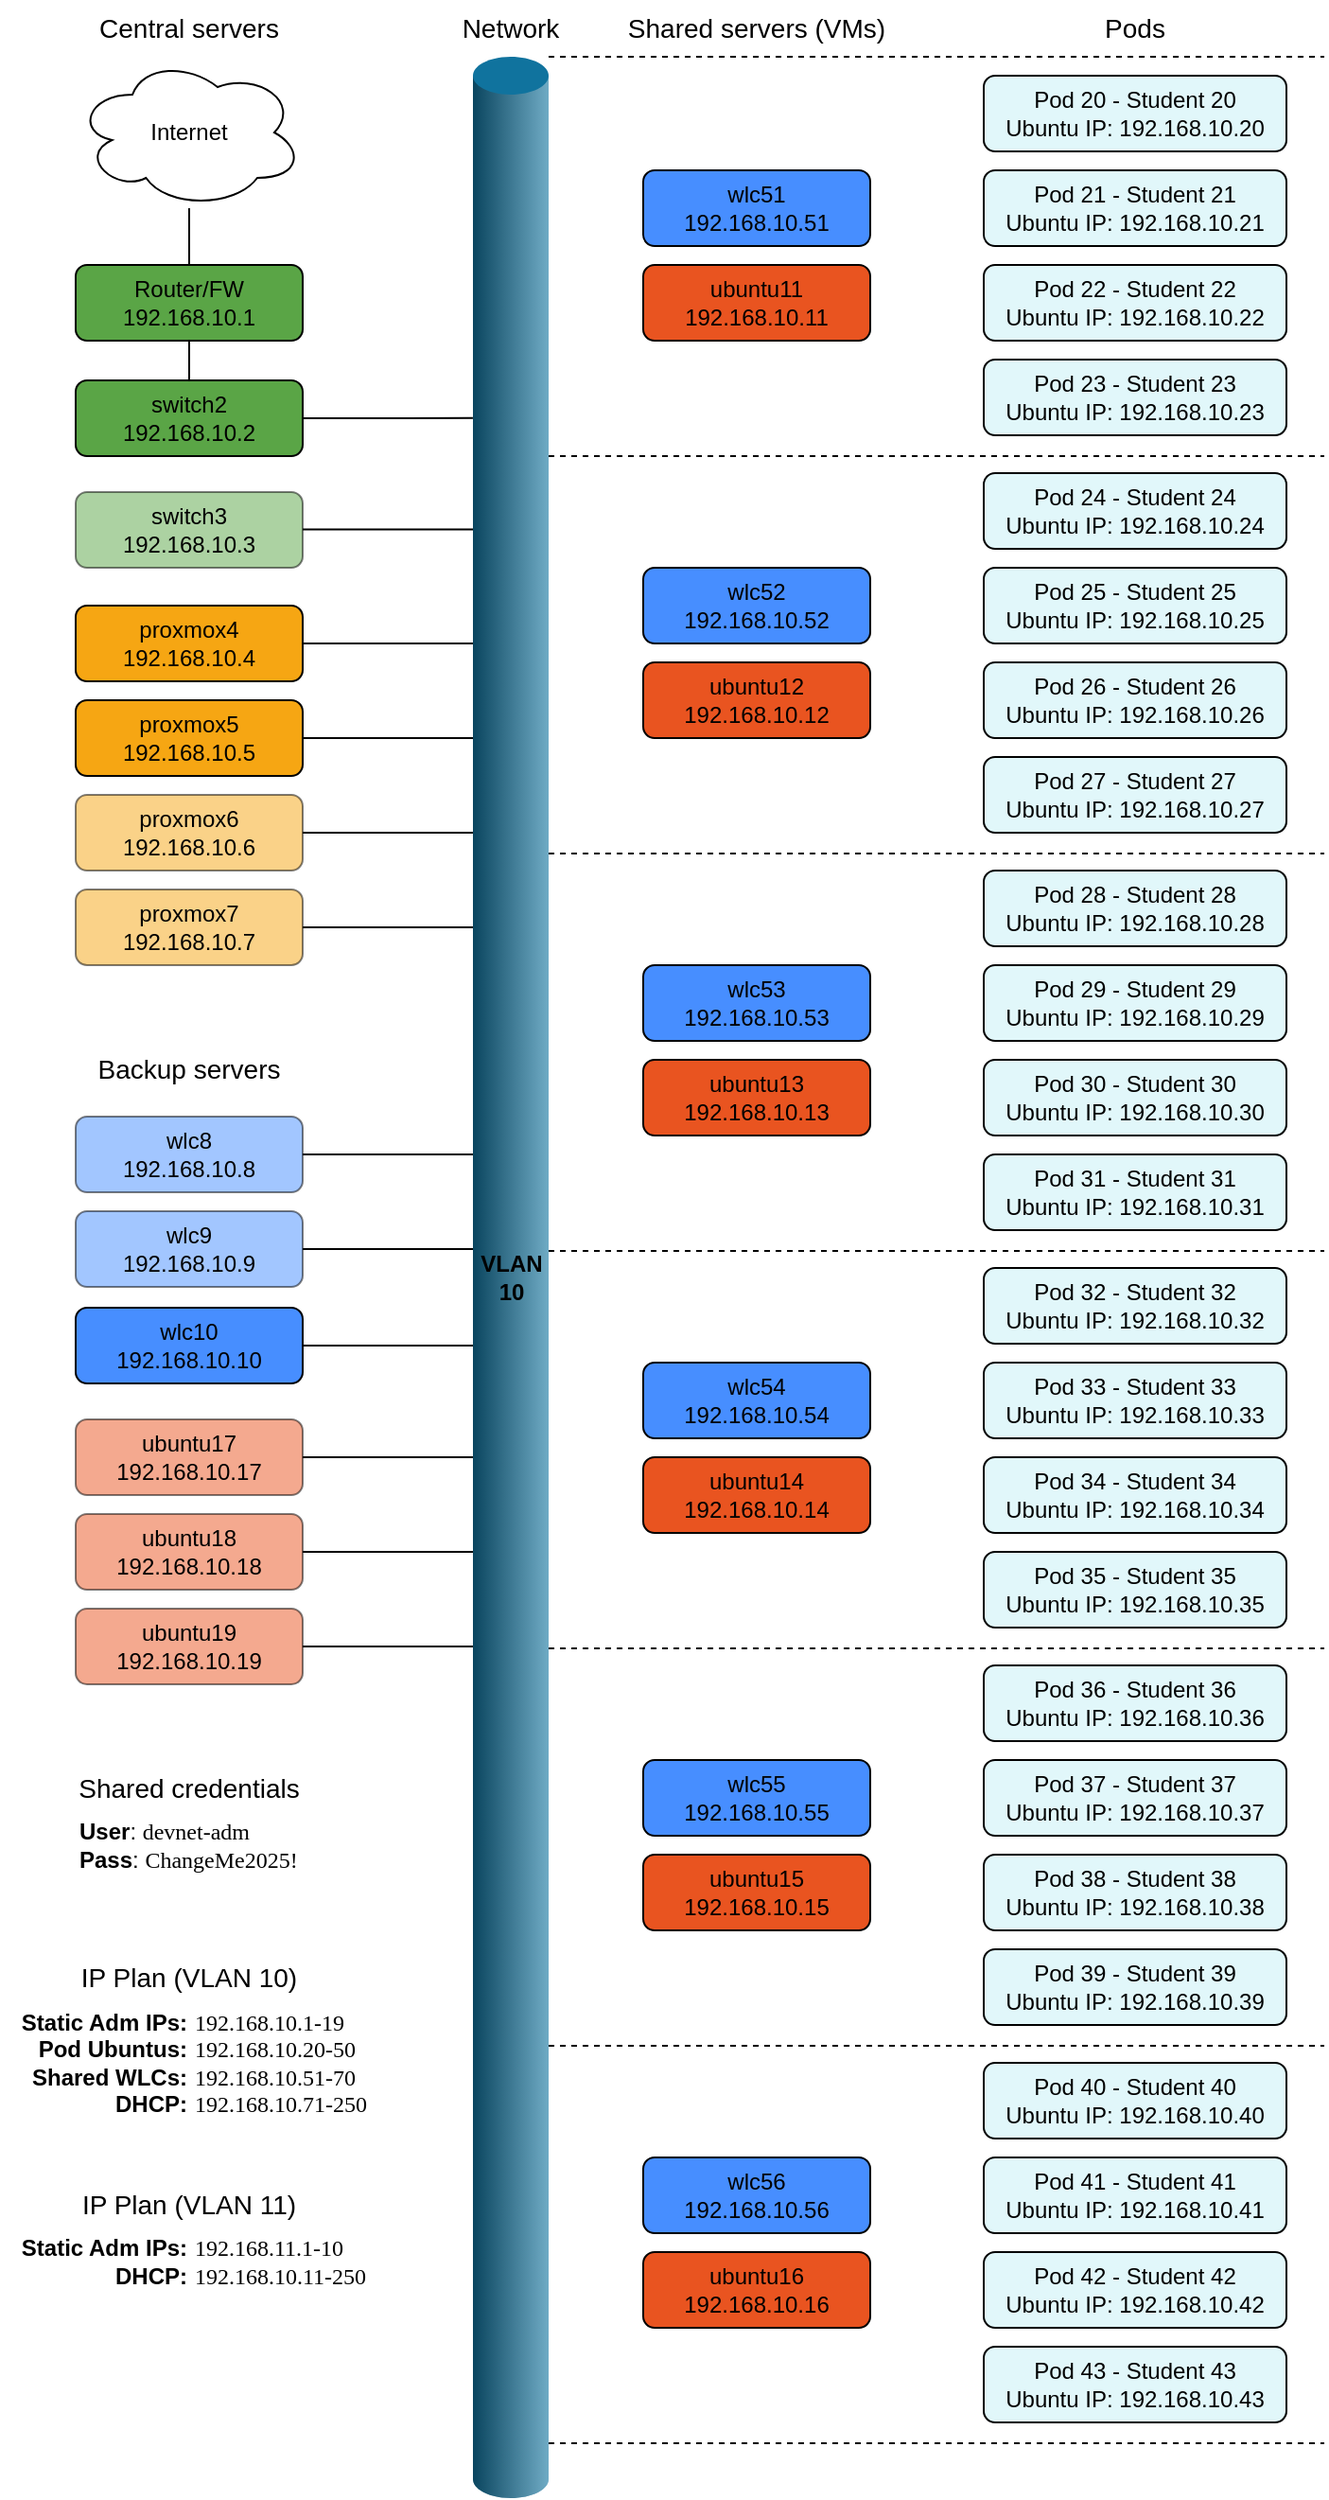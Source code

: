 <mxfile version="28.0.6">
  <diagram name="Lab Topology" id="lab-topology">
    <mxGraphModel dx="2419" dy="1299" grid="1" gridSize="10" guides="1" tooltips="1" connect="1" arrows="1" fold="1" page="1" pageScale="1" pageWidth="2000" pageHeight="2000" math="0" shadow="0">
      <root>
        <mxCell id="0" />
        <mxCell id="1" parent="0" />
        <mxCell id="JF7ul_cEhmW1xDyU_TWV-47" value="" style="edgeStyle=orthogonalEdgeStyle;shape=connector;rounded=1;orthogonalLoop=1;jettySize=auto;html=1;strokeColor=default;align=center;verticalAlign=middle;fontFamily=Helvetica;fontSize=11;fontColor=default;labelBackgroundColor=default;endArrow=none;endFill=0;" parent="1" source="3" target="JF7ul_cEhmW1xDyU_TWV-30" edge="1">
          <mxGeometry relative="1" as="geometry" />
        </mxCell>
        <mxCell id="3" value="Router/FW&lt;br&gt;192.168.10.1" style="rounded=1;whiteSpace=wrap;html=1;fillColor=#5AA546;" parent="1" vertex="1">
          <mxGeometry x="60" y="150" width="120" height="40" as="geometry" />
        </mxCell>
        <mxCell id="JF7ul_cEhmW1xDyU_TWV-48" value="" style="edgeStyle=orthogonalEdgeStyle;shape=connector;rounded=1;orthogonalLoop=1;jettySize=auto;html=1;strokeColor=default;align=center;verticalAlign=middle;fontFamily=Helvetica;fontSize=11;fontColor=default;labelBackgroundColor=default;endArrow=none;endFill=0;entryX=-0.001;entryY=0.294;entryDx=0;entryDy=0;entryPerimeter=0;" parent="1" source="5" edge="1">
          <mxGeometry relative="1" as="geometry">
            <mxPoint x="269.96" y="230.92" as="targetPoint" />
          </mxGeometry>
        </mxCell>
        <mxCell id="5" value="switch2&#xa;192.168.10.2" style="rounded=1;whiteSpace=wrap;html=1;fillColor=#5AA546;" parent="1" vertex="1">
          <mxGeometry x="60" y="211" width="120" height="40" as="geometry" />
        </mxCell>
        <mxCell id="6" value="switch3&#xa;192.168.10.3" style="rounded=1;whiteSpace=wrap;html=1;fillColor=#5AA546;opacity=50;" parent="1" vertex="1">
          <mxGeometry x="60" y="270" width="120" height="40" as="geometry" />
        </mxCell>
        <mxCell id="7" style="edgeStyle=orthogonalEdgeStyle;endArrow=none;html=1;endFill=0;" parent="1" source="3" target="5" edge="1">
          <mxGeometry relative="1" as="geometry" />
        </mxCell>
        <mxCell id="9" value="proxmox4&#xa;192.168.10.4" style="rounded=1;whiteSpace=wrap;html=1;fillColor=#F6A613;" parent="1" vertex="1">
          <mxGeometry x="60" y="330" width="120" height="40" as="geometry" />
        </mxCell>
        <mxCell id="10" value="proxmox5&#xa;192.168.10.5" style="rounded=1;whiteSpace=wrap;html=1;fillColor=#F6A613;" parent="1" vertex="1">
          <mxGeometry x="60" y="380" width="120" height="40" as="geometry" />
        </mxCell>
        <mxCell id="11" value="proxmox6&#xa;192.168.10.6" style="rounded=1;whiteSpace=wrap;html=1;fillColor=#F6A613;opacity=50;" parent="1" vertex="1">
          <mxGeometry x="60" y="430" width="120" height="40" as="geometry" />
        </mxCell>
        <mxCell id="12" value="proxmox7&#xa;192.168.10.7" style="rounded=1;whiteSpace=wrap;html=1;fillColor=#F6A613;opacity=50;" parent="1" vertex="1">
          <mxGeometry x="60" y="480" width="120" height="40" as="geometry" />
        </mxCell>
        <mxCell id="17" value="wlc8&lt;br&gt;192.168.10.8" style="rounded=1;whiteSpace=wrap;html=1;fillColor=#478EFF;strokeColor=light-dark(#000000,#FFFFFF);opacity=50;" parent="1" vertex="1">
          <mxGeometry x="60" y="600" width="120" height="40" as="geometry" />
        </mxCell>
        <mxCell id="26" value="wlc51&#xa;192.168.10.51" style="rounded=1;whiteSpace=wrap;html=1;fillColor=#478EFF;strokeColor=light-dark(#000000,#FFFFFF);" parent="1" vertex="1">
          <mxGeometry x="360" y="100" width="120" height="40" as="geometry" />
        </mxCell>
        <mxCell id="27" value="ubuntu11&lt;br&gt;192.168.10.11" style="rounded=1;whiteSpace=wrap;html=1;fillColor=#E95420;strokeColor=light-dark(#000000,#FFFFFF);" parent="1" vertex="1">
          <mxGeometry x="360" y="150" width="120" height="40" as="geometry" />
        </mxCell>
        <mxCell id="28" value="Pod 20 - Student 20&lt;div&gt;Ubuntu IP: 192.168.10.20&lt;/div&gt;" style="rounded=1;whiteSpace=wrap;html=1;fillColor=#e1f7fa;" parent="1" vertex="1">
          <mxGeometry x="540" y="50" width="160" height="40" as="geometry" />
        </mxCell>
        <mxCell id="JF7ul_cEhmW1xDyU_TWV-30" value="Internet" style="ellipse;shape=cloud;whiteSpace=wrap;html=1;" parent="1" vertex="1">
          <mxGeometry x="60" y="40" width="120" height="80" as="geometry" />
        </mxCell>
        <mxCell id="JF7ul_cEhmW1xDyU_TWV-37" value="&lt;font&gt;VLAN&lt;/font&gt;&lt;div&gt;&lt;font&gt;10&lt;/font&gt;&lt;/div&gt;" style="verticalLabelPosition=middle;verticalAlign=middle;html=1;shape=mxgraph.infographic.cylinder;fillColor=#10739E;strokeColor=none;labelPosition=center;align=center;fontColor=light-dark(#000000,#000000);fontStyle=1" parent="1" vertex="1">
          <mxGeometry x="270" y="40" width="40" height="1290" as="geometry" />
        </mxCell>
        <mxCell id="JF7ul_cEhmW1xDyU_TWV-49" value="" style="edgeStyle=orthogonalEdgeStyle;shape=connector;rounded=1;orthogonalLoop=1;jettySize=auto;html=1;strokeColor=default;align=center;verticalAlign=middle;fontFamily=Helvetica;fontSize=11;fontColor=default;labelBackgroundColor=default;endArrow=none;endFill=0;entryX=-0.001;entryY=0.294;entryDx=0;entryDy=0;entryPerimeter=0;" parent="1" edge="1">
          <mxGeometry relative="1" as="geometry">
            <mxPoint x="180" y="289.76" as="sourcePoint" />
            <mxPoint x="270" y="289.76" as="targetPoint" />
          </mxGeometry>
        </mxCell>
        <mxCell id="JF7ul_cEhmW1xDyU_TWV-50" value="" style="edgeStyle=orthogonalEdgeStyle;shape=connector;rounded=1;orthogonalLoop=1;jettySize=auto;html=1;strokeColor=default;align=center;verticalAlign=middle;fontFamily=Helvetica;fontSize=11;fontColor=default;labelBackgroundColor=default;endArrow=none;endFill=0;entryX=-0.001;entryY=0.294;entryDx=0;entryDy=0;entryPerimeter=0;" parent="1" edge="1">
          <mxGeometry relative="1" as="geometry">
            <mxPoint x="180" y="350" as="sourcePoint" />
            <mxPoint x="270" y="350" as="targetPoint" />
          </mxGeometry>
        </mxCell>
        <mxCell id="JF7ul_cEhmW1xDyU_TWV-51" value="" style="edgeStyle=orthogonalEdgeStyle;shape=connector;rounded=1;orthogonalLoop=1;jettySize=auto;html=1;strokeColor=default;align=center;verticalAlign=middle;fontFamily=Helvetica;fontSize=11;fontColor=default;labelBackgroundColor=default;endArrow=none;endFill=0;entryX=-0.001;entryY=0.294;entryDx=0;entryDy=0;entryPerimeter=0;" parent="1" edge="1">
          <mxGeometry relative="1" as="geometry">
            <mxPoint x="180" y="400" as="sourcePoint" />
            <mxPoint x="270" y="400" as="targetPoint" />
          </mxGeometry>
        </mxCell>
        <mxCell id="JF7ul_cEhmW1xDyU_TWV-52" value="" style="edgeStyle=orthogonalEdgeStyle;shape=connector;rounded=1;orthogonalLoop=1;jettySize=auto;html=1;strokeColor=default;align=center;verticalAlign=middle;fontFamily=Helvetica;fontSize=11;fontColor=default;labelBackgroundColor=default;endArrow=none;endFill=0;entryX=-0.001;entryY=0.294;entryDx=0;entryDy=0;entryPerimeter=0;" parent="1" edge="1">
          <mxGeometry relative="1" as="geometry">
            <mxPoint x="180" y="450" as="sourcePoint" />
            <mxPoint x="270" y="450" as="targetPoint" />
          </mxGeometry>
        </mxCell>
        <mxCell id="JF7ul_cEhmW1xDyU_TWV-53" value="" style="edgeStyle=orthogonalEdgeStyle;shape=connector;rounded=1;orthogonalLoop=1;jettySize=auto;html=1;strokeColor=default;align=center;verticalAlign=middle;fontFamily=Helvetica;fontSize=11;fontColor=default;labelBackgroundColor=default;endArrow=none;endFill=0;entryX=-0.001;entryY=0.294;entryDx=0;entryDy=0;entryPerimeter=0;" parent="1" edge="1">
          <mxGeometry relative="1" as="geometry">
            <mxPoint x="180" y="500" as="sourcePoint" />
            <mxPoint x="270" y="500" as="targetPoint" />
          </mxGeometry>
        </mxCell>
        <mxCell id="JF7ul_cEhmW1xDyU_TWV-54" value="" style="edgeStyle=orthogonalEdgeStyle;shape=connector;rounded=1;orthogonalLoop=1;jettySize=auto;html=1;strokeColor=default;align=center;verticalAlign=middle;fontFamily=Helvetica;fontSize=11;fontColor=default;labelBackgroundColor=default;endArrow=none;endFill=0;entryX=-0.001;entryY=0.294;entryDx=0;entryDy=0;entryPerimeter=0;" parent="1" edge="1">
          <mxGeometry relative="1" as="geometry">
            <mxPoint x="180" y="620" as="sourcePoint" />
            <mxPoint x="270" y="620" as="targetPoint" />
          </mxGeometry>
        </mxCell>
        <mxCell id="rCJ5eUopM_oF1R0QCjyk-28" value="Central servers" style="text;strokeColor=none;align=center;fillColor=none;html=1;verticalAlign=middle;whiteSpace=wrap;rounded=0;fontSize=14;" parent="1" vertex="1">
          <mxGeometry x="60" y="10" width="120" height="30" as="geometry" />
        </mxCell>
        <mxCell id="rCJ5eUopM_oF1R0QCjyk-29" value="Network" style="text;strokeColor=none;align=center;fillColor=none;html=1;verticalAlign=middle;whiteSpace=wrap;rounded=0;fontSize=14;" parent="1" vertex="1">
          <mxGeometry x="230" y="10" width="120" height="30" as="geometry" />
        </mxCell>
        <mxCell id="rCJ5eUopM_oF1R0QCjyk-30" value="Shared servers (VMs)" style="text;strokeColor=none;align=center;fillColor=none;html=1;verticalAlign=middle;whiteSpace=wrap;rounded=0;fontSize=14;" parent="1" vertex="1">
          <mxGeometry x="340" y="10" width="160" height="30" as="geometry" />
        </mxCell>
        <mxCell id="rCJ5eUopM_oF1R0QCjyk-31" value="Pods" style="text;strokeColor=none;align=center;fillColor=none;html=1;verticalAlign=middle;whiteSpace=wrap;rounded=0;fontSize=14;" parent="1" vertex="1">
          <mxGeometry x="560" y="10" width="120" height="30" as="geometry" />
        </mxCell>
        <mxCell id="rCJ5eUopM_oF1R0QCjyk-33" value="Pod 21 - Student 21&lt;div&gt;Ubuntu IP: 192.168.10.21&lt;/div&gt;" style="rounded=1;whiteSpace=wrap;html=1;fillColor=#e1f7fa;" parent="1" vertex="1">
          <mxGeometry x="540" y="100" width="160" height="40" as="geometry" />
        </mxCell>
        <mxCell id="rCJ5eUopM_oF1R0QCjyk-35" value="Pod 22 - Student 22&lt;div&gt;Ubuntu IP: 192.168.10.22&lt;/div&gt;" style="rounded=1;whiteSpace=wrap;html=1;fillColor=#e1f7fa;" parent="1" vertex="1">
          <mxGeometry x="540" y="150" width="160" height="40" as="geometry" />
        </mxCell>
        <mxCell id="rCJ5eUopM_oF1R0QCjyk-36" value="Pod 23 - Student 23&lt;div&gt;Ubuntu IP: 192.168.10.23&lt;/div&gt;" style="rounded=1;whiteSpace=wrap;html=1;fillColor=#e1f7fa;" parent="1" vertex="1">
          <mxGeometry x="540" y="200" width="160" height="40" as="geometry" />
        </mxCell>
        <mxCell id="rCJ5eUopM_oF1R0QCjyk-37" value="" style="endArrow=none;dashed=1;html=1;rounded=0;" parent="1" edge="1">
          <mxGeometry width="50" height="50" relative="1" as="geometry">
            <mxPoint x="310" y="40" as="sourcePoint" />
            <mxPoint x="720" y="40" as="targetPoint" />
          </mxGeometry>
        </mxCell>
        <mxCell id="rCJ5eUopM_oF1R0QCjyk-38" value="" style="endArrow=none;dashed=1;html=1;rounded=0;" parent="1" edge="1">
          <mxGeometry width="50" height="50" relative="1" as="geometry">
            <mxPoint x="310" y="251" as="sourcePoint" />
            <mxPoint x="720" y="251" as="targetPoint" />
          </mxGeometry>
        </mxCell>
        <mxCell id="rCJ5eUopM_oF1R0QCjyk-39" value="wlc52&lt;br&gt;192.168.10.52" style="rounded=1;whiteSpace=wrap;html=1;fillColor=#478EFF;strokeColor=light-dark(#000000,#FFFFFF);" parent="1" vertex="1">
          <mxGeometry x="360" y="310" width="120" height="40" as="geometry" />
        </mxCell>
        <mxCell id="rCJ5eUopM_oF1R0QCjyk-40" value="ubuntu12&lt;div&gt;192.168.10.12&lt;/div&gt;" style="rounded=1;whiteSpace=wrap;html=1;fillColor=#E95420;strokeColor=light-dark(#000000,#FFFFFF);" parent="1" vertex="1">
          <mxGeometry x="360" y="360" width="120" height="40" as="geometry" />
        </mxCell>
        <mxCell id="rCJ5eUopM_oF1R0QCjyk-41" value="Pod 24 - Student 24&lt;div&gt;Ubuntu IP: 192.168.10.24&lt;/div&gt;" style="rounded=1;whiteSpace=wrap;html=1;fillColor=#e1f7fa;" parent="1" vertex="1">
          <mxGeometry x="540" y="260" width="160" height="40" as="geometry" />
        </mxCell>
        <mxCell id="rCJ5eUopM_oF1R0QCjyk-42" value="Pod 25 - Student 25&lt;div&gt;Ubuntu IP: 192.168.10.25&lt;/div&gt;" style="rounded=1;whiteSpace=wrap;html=1;fillColor=#e1f7fa;" parent="1" vertex="1">
          <mxGeometry x="540" y="310" width="160" height="40" as="geometry" />
        </mxCell>
        <mxCell id="rCJ5eUopM_oF1R0QCjyk-43" value="Pod 26 - Student 26&lt;div&gt;Ubuntu IP: 192.168.10.26&lt;/div&gt;" style="rounded=1;whiteSpace=wrap;html=1;fillColor=#e1f7fa;" parent="1" vertex="1">
          <mxGeometry x="540" y="360" width="160" height="40" as="geometry" />
        </mxCell>
        <mxCell id="rCJ5eUopM_oF1R0QCjyk-44" value="Pod 27 - Student 27&lt;div&gt;Ubuntu IP: 192.168.10.27&lt;/div&gt;" style="rounded=1;whiteSpace=wrap;html=1;fillColor=#e1f7fa;" parent="1" vertex="1">
          <mxGeometry x="540" y="410" width="160" height="40" as="geometry" />
        </mxCell>
        <mxCell id="rCJ5eUopM_oF1R0QCjyk-45" value="" style="endArrow=none;dashed=1;html=1;rounded=0;" parent="1" edge="1">
          <mxGeometry width="50" height="50" relative="1" as="geometry">
            <mxPoint x="310" y="461" as="sourcePoint" />
            <mxPoint x="720" y="461" as="targetPoint" />
          </mxGeometry>
        </mxCell>
        <mxCell id="rCJ5eUopM_oF1R0QCjyk-46" value="wlc54&lt;br&gt;192.168.10.54" style="rounded=1;whiteSpace=wrap;html=1;fillColor=#478EFF;strokeColor=light-dark(#000000,#FFFFFF);" parent="1" vertex="1">
          <mxGeometry x="360" y="730" width="120" height="40" as="geometry" />
        </mxCell>
        <mxCell id="rCJ5eUopM_oF1R0QCjyk-47" value="ubuntu14&lt;br&gt;192.168.10.14" style="rounded=1;whiteSpace=wrap;html=1;fillColor=#E95420;strokeColor=light-dark(#000000,#FFFFFF);" parent="1" vertex="1">
          <mxGeometry x="360" y="780" width="120" height="40" as="geometry" />
        </mxCell>
        <mxCell id="rCJ5eUopM_oF1R0QCjyk-48" value="Pod 32 - Student 32&lt;div&gt;Ubuntu IP: 192.168.10.32&lt;/div&gt;" style="rounded=1;whiteSpace=wrap;html=1;fillColor=#e1f7fa;" parent="1" vertex="1">
          <mxGeometry x="540" y="680" width="160" height="40" as="geometry" />
        </mxCell>
        <mxCell id="rCJ5eUopM_oF1R0QCjyk-49" value="Pod 33 - Student 33&lt;div&gt;Ubuntu IP: 192.168.10.33&lt;/div&gt;" style="rounded=1;whiteSpace=wrap;html=1;fillColor=#e1f7fa;" parent="1" vertex="1">
          <mxGeometry x="540" y="730" width="160" height="40" as="geometry" />
        </mxCell>
        <mxCell id="rCJ5eUopM_oF1R0QCjyk-50" value="Pod 34 - Student 34&lt;div&gt;Ubuntu IP: 192.168.10.34&lt;/div&gt;" style="rounded=1;whiteSpace=wrap;html=1;fillColor=#e1f7fa;" parent="1" vertex="1">
          <mxGeometry x="540" y="780" width="160" height="40" as="geometry" />
        </mxCell>
        <mxCell id="rCJ5eUopM_oF1R0QCjyk-51" value="Pod 35 - Student 35&lt;div&gt;Ubuntu IP: 192.168.10.35&lt;/div&gt;" style="rounded=1;whiteSpace=wrap;html=1;fillColor=#e1f7fa;" parent="1" vertex="1">
          <mxGeometry x="540" y="830" width="160" height="40" as="geometry" />
        </mxCell>
        <mxCell id="rCJ5eUopM_oF1R0QCjyk-52" value="" style="endArrow=none;dashed=1;html=1;rounded=0;" parent="1" edge="1">
          <mxGeometry width="50" height="50" relative="1" as="geometry">
            <mxPoint x="310" y="881" as="sourcePoint" />
            <mxPoint x="720" y="881" as="targetPoint" />
          </mxGeometry>
        </mxCell>
        <mxCell id="rCJ5eUopM_oF1R0QCjyk-53" value="" style="endArrow=none;dashed=1;html=1;rounded=0;" parent="1" edge="1">
          <mxGeometry width="50" height="50" relative="1" as="geometry">
            <mxPoint x="310" y="671" as="sourcePoint" />
            <mxPoint x="720" y="671" as="targetPoint" />
          </mxGeometry>
        </mxCell>
        <mxCell id="rCJ5eUopM_oF1R0QCjyk-54" value="wlc53&lt;br&gt;192.168.10.53" style="rounded=1;whiteSpace=wrap;html=1;fillColor=#478EFF;strokeColor=light-dark(#000000,#FFFFFF);" parent="1" vertex="1">
          <mxGeometry x="360" y="520" width="120" height="40" as="geometry" />
        </mxCell>
        <mxCell id="rCJ5eUopM_oF1R0QCjyk-55" value="ubuntu13&lt;br&gt;192.168.10.13" style="rounded=1;whiteSpace=wrap;html=1;fillColor=#E95420;strokeColor=light-dark(#000000,#FFFFFF);" parent="1" vertex="1">
          <mxGeometry x="360" y="570" width="120" height="40" as="geometry" />
        </mxCell>
        <mxCell id="rCJ5eUopM_oF1R0QCjyk-56" value="Pod 29 - Student 29&lt;div&gt;Ubuntu IP: 192.168.10.29&lt;/div&gt;" style="rounded=1;whiteSpace=wrap;html=1;fillColor=#e1f7fa;" parent="1" vertex="1">
          <mxGeometry x="540" y="520" width="160" height="40" as="geometry" />
        </mxCell>
        <mxCell id="rCJ5eUopM_oF1R0QCjyk-57" value="Pod 30 - Student 30&lt;div&gt;Ubuntu IP: 192.168.10.30&lt;/div&gt;" style="rounded=1;whiteSpace=wrap;html=1;fillColor=#e1f7fa;" parent="1" vertex="1">
          <mxGeometry x="540" y="570" width="160" height="40" as="geometry" />
        </mxCell>
        <mxCell id="rCJ5eUopM_oF1R0QCjyk-58" value="Pod 31 - Student 31&lt;div&gt;Ubuntu IP: 192.168.10.31&lt;/div&gt;" style="rounded=1;whiteSpace=wrap;html=1;fillColor=#e1f7fa;" parent="1" vertex="1">
          <mxGeometry x="540" y="620" width="160" height="40" as="geometry" />
        </mxCell>
        <mxCell id="rCJ5eUopM_oF1R0QCjyk-59" value="Pod 28 - Student 28&lt;div&gt;Ubuntu IP: 192.168.10.28&lt;/div&gt;" style="rounded=1;whiteSpace=wrap;html=1;fillColor=#e1f7fa;" parent="1" vertex="1">
          <mxGeometry x="540" y="470" width="160" height="40" as="geometry" />
        </mxCell>
        <mxCell id="rCJ5eUopM_oF1R0QCjyk-60" value="wlc56&lt;br&gt;192.168.10.56" style="rounded=1;whiteSpace=wrap;html=1;fillColor=#478EFF;strokeColor=light-dark(#000000,#FFFFFF);" parent="1" vertex="1">
          <mxGeometry x="360" y="1150" width="120" height="40" as="geometry" />
        </mxCell>
        <mxCell id="rCJ5eUopM_oF1R0QCjyk-61" value="ubuntu16&lt;br&gt;192.168.10.16" style="rounded=1;whiteSpace=wrap;html=1;fillColor=#E95420;strokeColor=light-dark(#000000,#FFFFFF);" parent="1" vertex="1">
          <mxGeometry x="360" y="1200" width="120" height="40" as="geometry" />
        </mxCell>
        <mxCell id="rCJ5eUopM_oF1R0QCjyk-62" value="Pod 40 - Student 40&lt;div&gt;Ubuntu IP: 192.168.10.40&lt;/div&gt;" style="rounded=1;whiteSpace=wrap;html=1;fillColor=#e1f7fa;" parent="1" vertex="1">
          <mxGeometry x="540" y="1100" width="160" height="40" as="geometry" />
        </mxCell>
        <mxCell id="rCJ5eUopM_oF1R0QCjyk-63" value="Pod 41 - Student 41&lt;div&gt;Ubuntu IP: 192.168.10.41&lt;/div&gt;" style="rounded=1;whiteSpace=wrap;html=1;fillColor=#e1f7fa;" parent="1" vertex="1">
          <mxGeometry x="540" y="1150" width="160" height="40" as="geometry" />
        </mxCell>
        <mxCell id="rCJ5eUopM_oF1R0QCjyk-64" value="Pod 42 - Student 42&lt;div&gt;Ubuntu IP: 192.168.10.42&lt;/div&gt;" style="rounded=1;whiteSpace=wrap;html=1;fillColor=#e1f7fa;" parent="1" vertex="1">
          <mxGeometry x="540" y="1200" width="160" height="40" as="geometry" />
        </mxCell>
        <mxCell id="rCJ5eUopM_oF1R0QCjyk-65" value="Pod 43 - Student 43&lt;div&gt;Ubuntu IP: 192.168.10.43&lt;/div&gt;" style="rounded=1;whiteSpace=wrap;html=1;fillColor=#e1f7fa;" parent="1" vertex="1">
          <mxGeometry x="540" y="1250" width="160" height="40" as="geometry" />
        </mxCell>
        <mxCell id="rCJ5eUopM_oF1R0QCjyk-66" value="" style="endArrow=none;dashed=1;html=1;rounded=0;" parent="1" edge="1">
          <mxGeometry width="50" height="50" relative="1" as="geometry">
            <mxPoint x="310" y="1301" as="sourcePoint" />
            <mxPoint x="720" y="1301" as="targetPoint" />
          </mxGeometry>
        </mxCell>
        <mxCell id="rCJ5eUopM_oF1R0QCjyk-67" value="" style="endArrow=none;dashed=1;html=1;rounded=0;" parent="1" edge="1">
          <mxGeometry width="50" height="50" relative="1" as="geometry">
            <mxPoint x="310" y="1091" as="sourcePoint" />
            <mxPoint x="720" y="1091" as="targetPoint" />
          </mxGeometry>
        </mxCell>
        <mxCell id="rCJ5eUopM_oF1R0QCjyk-68" value="wlc55&lt;br&gt;192.168.10.55" style="rounded=1;whiteSpace=wrap;html=1;fillColor=#478EFF;strokeColor=light-dark(#000000,#FFFFFF);" parent="1" vertex="1">
          <mxGeometry x="360" y="940" width="120" height="40" as="geometry" />
        </mxCell>
        <mxCell id="rCJ5eUopM_oF1R0QCjyk-69" value="ubuntu15&lt;br&gt;192.168.10.15" style="rounded=1;whiteSpace=wrap;html=1;fillColor=#E95420;strokeColor=light-dark(#000000,#FFFFFF);" parent="1" vertex="1">
          <mxGeometry x="360" y="990" width="120" height="40" as="geometry" />
        </mxCell>
        <mxCell id="rCJ5eUopM_oF1R0QCjyk-70" value="Pod 37 - Student 37&lt;div&gt;Ubuntu IP: 192.168.10.37&lt;/div&gt;" style="rounded=1;whiteSpace=wrap;html=1;fillColor=#e1f7fa;" parent="1" vertex="1">
          <mxGeometry x="540" y="940" width="160" height="40" as="geometry" />
        </mxCell>
        <mxCell id="rCJ5eUopM_oF1R0QCjyk-71" value="Pod 38 - Student 38&lt;div&gt;Ubuntu IP: 192.168.10.38&lt;/div&gt;" style="rounded=1;whiteSpace=wrap;html=1;fillColor=#e1f7fa;" parent="1" vertex="1">
          <mxGeometry x="540" y="990" width="160" height="40" as="geometry" />
        </mxCell>
        <mxCell id="rCJ5eUopM_oF1R0QCjyk-72" value="Pod 39 - Student 39&lt;div&gt;Ubuntu IP: 192.168.10.39&lt;/div&gt;" style="rounded=1;whiteSpace=wrap;html=1;fillColor=#e1f7fa;" parent="1" vertex="1">
          <mxGeometry x="540" y="1040" width="160" height="40" as="geometry" />
        </mxCell>
        <mxCell id="rCJ5eUopM_oF1R0QCjyk-73" value="Pod 36 - Student 36&lt;div&gt;Ubuntu IP: 192.168.10.36&lt;/div&gt;" style="rounded=1;whiteSpace=wrap;html=1;fillColor=#e1f7fa;" parent="1" vertex="1">
          <mxGeometry x="540" y="890" width="160" height="40" as="geometry" />
        </mxCell>
        <mxCell id="rCJ5eUopM_oF1R0QCjyk-76" value="Backup servers" style="text;strokeColor=none;align=center;fillColor=none;html=1;verticalAlign=middle;whiteSpace=wrap;rounded=0;fontSize=14;" parent="1" vertex="1">
          <mxGeometry x="60" y="560" width="120" height="30" as="geometry" />
        </mxCell>
        <mxCell id="rCJ5eUopM_oF1R0QCjyk-77" value="wlc9&lt;br&gt;192.168.10.9" style="rounded=1;whiteSpace=wrap;html=1;fillColor=#478EFF;strokeColor=light-dark(#000000,#FFFFFF);opacity=50;" parent="1" vertex="1">
          <mxGeometry x="60" y="650" width="120" height="40" as="geometry" />
        </mxCell>
        <mxCell id="rCJ5eUopM_oF1R0QCjyk-78" value="" style="edgeStyle=orthogonalEdgeStyle;shape=connector;rounded=1;orthogonalLoop=1;jettySize=auto;html=1;strokeColor=default;align=center;verticalAlign=middle;fontFamily=Helvetica;fontSize=11;fontColor=default;labelBackgroundColor=default;endArrow=none;endFill=0;entryX=-0.001;entryY=0.294;entryDx=0;entryDy=0;entryPerimeter=0;" parent="1" edge="1">
          <mxGeometry relative="1" as="geometry">
            <mxPoint x="180" y="670" as="sourcePoint" />
            <mxPoint x="270" y="670" as="targetPoint" />
          </mxGeometry>
        </mxCell>
        <mxCell id="rCJ5eUopM_oF1R0QCjyk-79" value="wlc10&lt;br&gt;192.168.10.10" style="rounded=1;whiteSpace=wrap;html=1;fillColor=#478EFF;strokeColor=light-dark(#000000,#FFFFFF);" parent="1" vertex="1">
          <mxGeometry x="60" y="701" width="120" height="40" as="geometry" />
        </mxCell>
        <mxCell id="rCJ5eUopM_oF1R0QCjyk-80" value="" style="edgeStyle=orthogonalEdgeStyle;shape=connector;rounded=1;orthogonalLoop=1;jettySize=auto;html=1;strokeColor=default;align=center;verticalAlign=middle;fontFamily=Helvetica;fontSize=11;fontColor=default;labelBackgroundColor=default;endArrow=none;endFill=0;entryX=-0.001;entryY=0.294;entryDx=0;entryDy=0;entryPerimeter=0;" parent="1" edge="1">
          <mxGeometry relative="1" as="geometry">
            <mxPoint x="180" y="721" as="sourcePoint" />
            <mxPoint x="270" y="721" as="targetPoint" />
          </mxGeometry>
        </mxCell>
        <mxCell id="rCJ5eUopM_oF1R0QCjyk-81" value="ubuntu17&lt;br&gt;192.168.10.17" style="rounded=1;whiteSpace=wrap;html=1;fillColor=#E95420;strokeColor=light-dark(#000000,#FFFFFF);opacity=50;" parent="1" vertex="1">
          <mxGeometry x="60" y="760" width="120" height="40" as="geometry" />
        </mxCell>
        <mxCell id="rCJ5eUopM_oF1R0QCjyk-82" value="" style="edgeStyle=orthogonalEdgeStyle;shape=connector;rounded=1;orthogonalLoop=1;jettySize=auto;html=1;strokeColor=default;align=center;verticalAlign=middle;fontFamily=Helvetica;fontSize=11;fontColor=default;labelBackgroundColor=default;endArrow=none;endFill=0;entryX=-0.001;entryY=0.294;entryDx=0;entryDy=0;entryPerimeter=0;" parent="1" edge="1">
          <mxGeometry relative="1" as="geometry">
            <mxPoint x="180" y="780" as="sourcePoint" />
            <mxPoint x="270" y="780" as="targetPoint" />
          </mxGeometry>
        </mxCell>
        <mxCell id="rCJ5eUopM_oF1R0QCjyk-83" value="ubuntu18&lt;br&gt;192.168.10.18" style="rounded=1;whiteSpace=wrap;html=1;fillColor=#E95420;strokeColor=light-dark(#000000,#FFFFFF);opacity=50;" parent="1" vertex="1">
          <mxGeometry x="60" y="810" width="120" height="40" as="geometry" />
        </mxCell>
        <mxCell id="rCJ5eUopM_oF1R0QCjyk-84" value="" style="edgeStyle=orthogonalEdgeStyle;shape=connector;rounded=1;orthogonalLoop=1;jettySize=auto;html=1;strokeColor=default;align=center;verticalAlign=middle;fontFamily=Helvetica;fontSize=11;fontColor=default;labelBackgroundColor=default;endArrow=none;endFill=0;entryX=-0.001;entryY=0.294;entryDx=0;entryDy=0;entryPerimeter=0;" parent="1" edge="1">
          <mxGeometry relative="1" as="geometry">
            <mxPoint x="180" y="830" as="sourcePoint" />
            <mxPoint x="270" y="830" as="targetPoint" />
          </mxGeometry>
        </mxCell>
        <mxCell id="rCJ5eUopM_oF1R0QCjyk-85" value="ubuntu19&lt;br&gt;192.168.10.19" style="rounded=1;whiteSpace=wrap;html=1;fillColor=#E95420;strokeColor=light-dark(#000000,#FFFFFF);opacity=50;" parent="1" vertex="1">
          <mxGeometry x="60" y="860" width="120" height="40" as="geometry" />
        </mxCell>
        <mxCell id="rCJ5eUopM_oF1R0QCjyk-86" value="" style="edgeStyle=orthogonalEdgeStyle;shape=connector;rounded=1;orthogonalLoop=1;jettySize=auto;html=1;strokeColor=default;align=center;verticalAlign=middle;fontFamily=Helvetica;fontSize=11;fontColor=default;labelBackgroundColor=default;endArrow=none;endFill=0;entryX=-0.001;entryY=0.294;entryDx=0;entryDy=0;entryPerimeter=0;" parent="1" edge="1">
          <mxGeometry relative="1" as="geometry">
            <mxPoint x="180" y="880" as="sourcePoint" />
            <mxPoint x="270" y="880" as="targetPoint" />
          </mxGeometry>
        </mxCell>
        <mxCell id="rCJ5eUopM_oF1R0QCjyk-87" value="Shared credentials" style="text;strokeColor=none;align=center;fillColor=none;html=1;verticalAlign=middle;whiteSpace=wrap;rounded=0;fontSize=14;" parent="1" vertex="1">
          <mxGeometry x="60" y="940" width="120" height="30" as="geometry" />
        </mxCell>
        <mxCell id="rCJ5eUopM_oF1R0QCjyk-88" value="&lt;b&gt;User&lt;/b&gt;: &lt;font face=&quot;Lucida Console&quot;&gt;devnet-adm&lt;/font&gt;&lt;div&gt;&lt;b&gt;Pass&lt;/b&gt;: &lt;font face=&quot;Lucida Console&quot;&gt;ChangeMe2025!&lt;/font&gt;&lt;/div&gt;" style="text;strokeColor=none;align=left;fillColor=none;html=1;verticalAlign=middle;whiteSpace=wrap;rounded=0;" parent="1" vertex="1">
          <mxGeometry x="60" y="970" width="180" height="30" as="geometry" />
        </mxCell>
        <mxCell id="rCJ5eUopM_oF1R0QCjyk-89" value="IP Plan (VLAN 10)" style="text;strokeColor=none;align=center;fillColor=none;html=1;verticalAlign=middle;whiteSpace=wrap;rounded=0;fontSize=14;" parent="1" vertex="1">
          <mxGeometry x="60" y="1040" width="120" height="30" as="geometry" />
        </mxCell>
        <mxCell id="rCJ5eUopM_oF1R0QCjyk-90" value="&lt;font face=&quot;Lucida Console&quot;&gt;192.168.10.1-19&lt;/font&gt;&lt;div&gt;&lt;font face=&quot;Lucida Console&quot;&gt;192.168.10.20-50&lt;/font&gt;&lt;/div&gt;&lt;div&gt;&lt;font face=&quot;Lucida Console&quot;&gt;192.168.10.51-70&lt;/font&gt;&lt;font face=&quot;Lucida Console&quot;&gt;&lt;/font&gt;&lt;/div&gt;&lt;div&gt;&lt;font face=&quot;Lucida Console&quot;&gt;192.168.10.71-250&lt;/font&gt;&lt;font face=&quot;Lucida Console&quot;&gt;&lt;/font&gt;&lt;/div&gt;" style="text;strokeColor=none;align=left;fillColor=none;html=1;verticalAlign=middle;whiteSpace=wrap;rounded=0;spacing=4;spacingBottom=0;spacingLeft=0;spacingRight=0;spacingTop=0;fontSize=12;" parent="1" vertex="1">
          <mxGeometry x="119" y="1070" width="141" height="60" as="geometry" />
        </mxCell>
        <mxCell id="rCJ5eUopM_oF1R0QCjyk-91" value="&lt;div&gt;&lt;b style=&quot;background-color: transparent; color: light-dark(rgb(0, 0, 0), rgb(255, 255, 255));&quot;&gt;Static Adm IPs:&lt;/b&gt;&lt;/div&gt;&lt;div&gt;&lt;b&gt;Pod Ubuntus:&lt;/b&gt;&lt;/div&gt;&lt;div&gt;&lt;b&gt;Shared WLCs:&lt;/b&gt;&lt;font face=&quot;Lucida Console&quot;&gt;&lt;/font&gt;&lt;/div&gt;&lt;div&gt;&lt;b&gt;DHCP:&lt;/b&gt;&lt;font face=&quot;Lucida Console&quot;&gt;&lt;/font&gt;&lt;/div&gt;" style="text;strokeColor=none;align=right;fillColor=none;html=1;verticalAlign=middle;whiteSpace=wrap;rounded=0;spacing=4;spacingBottom=0;spacingLeft=0;spacingRight=0;spacingTop=0;fontSize=12;" parent="1" vertex="1">
          <mxGeometry x="20" y="1070" width="103" height="60" as="geometry" />
        </mxCell>
        <mxCell id="rCJ5eUopM_oF1R0QCjyk-92" value="IP Plan (VLAN 11)" style="text;strokeColor=none;align=center;fillColor=none;html=1;verticalAlign=middle;whiteSpace=wrap;rounded=0;fontSize=14;" parent="1" vertex="1">
          <mxGeometry x="60" y="1160" width="120" height="30" as="geometry" />
        </mxCell>
        <mxCell id="rCJ5eUopM_oF1R0QCjyk-93" value="&lt;font face=&quot;Lucida Console&quot;&gt;192.168.11.1-10&lt;/font&gt;&lt;div&gt;&lt;font face=&quot;Lucida Console&quot;&gt;192.168.10.11-250&lt;br&gt;&lt;/font&gt;&lt;/div&gt;" style="text;strokeColor=none;align=left;fillColor=none;html=1;verticalAlign=middle;whiteSpace=wrap;rounded=0;spacing=4;spacingBottom=0;spacingLeft=0;spacingRight=0;spacingTop=0;fontSize=12;" parent="1" vertex="1">
          <mxGeometry x="119" y="1190" width="130" height="30" as="geometry" />
        </mxCell>
        <mxCell id="rCJ5eUopM_oF1R0QCjyk-94" value="&lt;div&gt;&lt;b style=&quot;background-color: transparent; color: light-dark(rgb(0, 0, 0), rgb(255, 255, 255));&quot;&gt;Static Adm IPs:&lt;/b&gt;&lt;/div&gt;&lt;div&gt;&lt;b style=&quot;background-color: transparent; color: light-dark(rgb(0, 0, 0), rgb(255, 255, 255));&quot;&gt;DHCP:&lt;/b&gt;&lt;/div&gt;" style="text;strokeColor=none;align=right;fillColor=none;html=1;verticalAlign=middle;whiteSpace=wrap;rounded=0;spacing=4;spacingBottom=0;spacingLeft=0;spacingRight=0;spacingTop=0;fontSize=12;" parent="1" vertex="1">
          <mxGeometry x="23" y="1190" width="100" height="30" as="geometry" />
        </mxCell>
      </root>
    </mxGraphModel>
  </diagram>
</mxfile>
